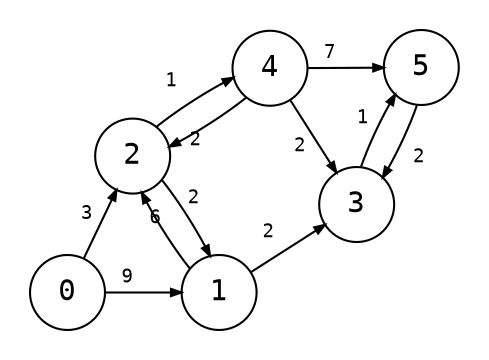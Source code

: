 digraph {
    node [shape=circle, fontname="monospace"];
    edge [arrowsize=0.5, fontname="monospace", fontsize=9];
    layout=neato;
    mode="sgd";
    maxiter=10000;
    normalize=true;
    pad=0.2;

    0 -> 1 [
        label=<
            <table border="0" cellborder="0" cellspacing="0">
                <tr>
                    <td>9</td>
                </tr>
            </table>
        >
    ];

    0 -> 2 [
        label=<
            <table border="0" cellborder="0" cellspacing="0">
                <tr>
                    <td>3</td>
                </tr>
            </table>
        >
    ];

    1 -> 2 [
        label=<
            <table border="0" cellborder="0" cellspacing="1">
                <tr>
                    <td>6</td>
                </tr>
            </table>
        >
    ];

    1 -> 3 [
        label=<
            <table border="0" cellborder="0" cellspacing="2">
                <tr>
                    <td>2</td>
                </tr>
            </table>
        >
    ];

    2 -> 1 [
        label=<
            <table border="0" cellborder="0" cellspacing="0">
                <tr>
                    <td>2</td>
                </tr>
            </table>
        >
    ];

    2 -> 4 [
        label=<
            <table border="0" cellborder="0" cellspacing="4">
                <tr>
                    <td>1</td>
                </tr>
            </table>
        >
    ];

    3 -> 5 [
        label=<
            <table border="0" cellborder="0" cellspacing="1">
                <tr>
                    <td>1</td>
                </tr>
            </table>
        >
    ];

    4 -> 2 [
        label=<
            <table border="0" cellborder="0" cellspacing="3">
                <tr>
                    <td>2</td>
                </tr>
            </table>
        >
    ];

    4 -> 3 [
        label=<
            <table border="0" cellborder="0" cellspacing="0">
                <tr>
                    <td>2</td>
                </tr>
            </table>
        >
    ];

    4 -> 5 [
        label=<
            <table border="0" cellborder="0" cellspacing="0">
                <tr>
                    <td>7</td>
                </tr>
            </table>
        >
    ];

    5 -> 3 [
        label=<
            <table border="0" cellborder="0" cellspacing="3">
                <tr>
                    <td>2</td>
                </tr>
            </table>
        >
    ];
}